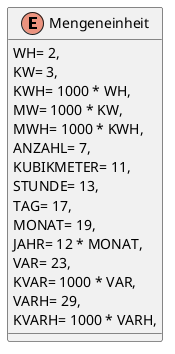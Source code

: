 @startuml
enum Mengeneinheit {
    WH= 2,
    KW= 3,
    KWH= 1000 * WH,
    MW= 1000 * KW,
    MWH= 1000 * KWH,
    ANZAHL= 7,
    KUBIKMETER= 11,
    STUNDE= 13,
    TAG= 17,
    MONAT= 19,
    JAHR= 12 * MONAT,
    VAR= 23,
    KVAR= 1000 * VAR,
    VARH= 29,
    KVARH= 1000 * VARH,
}
@enduml
